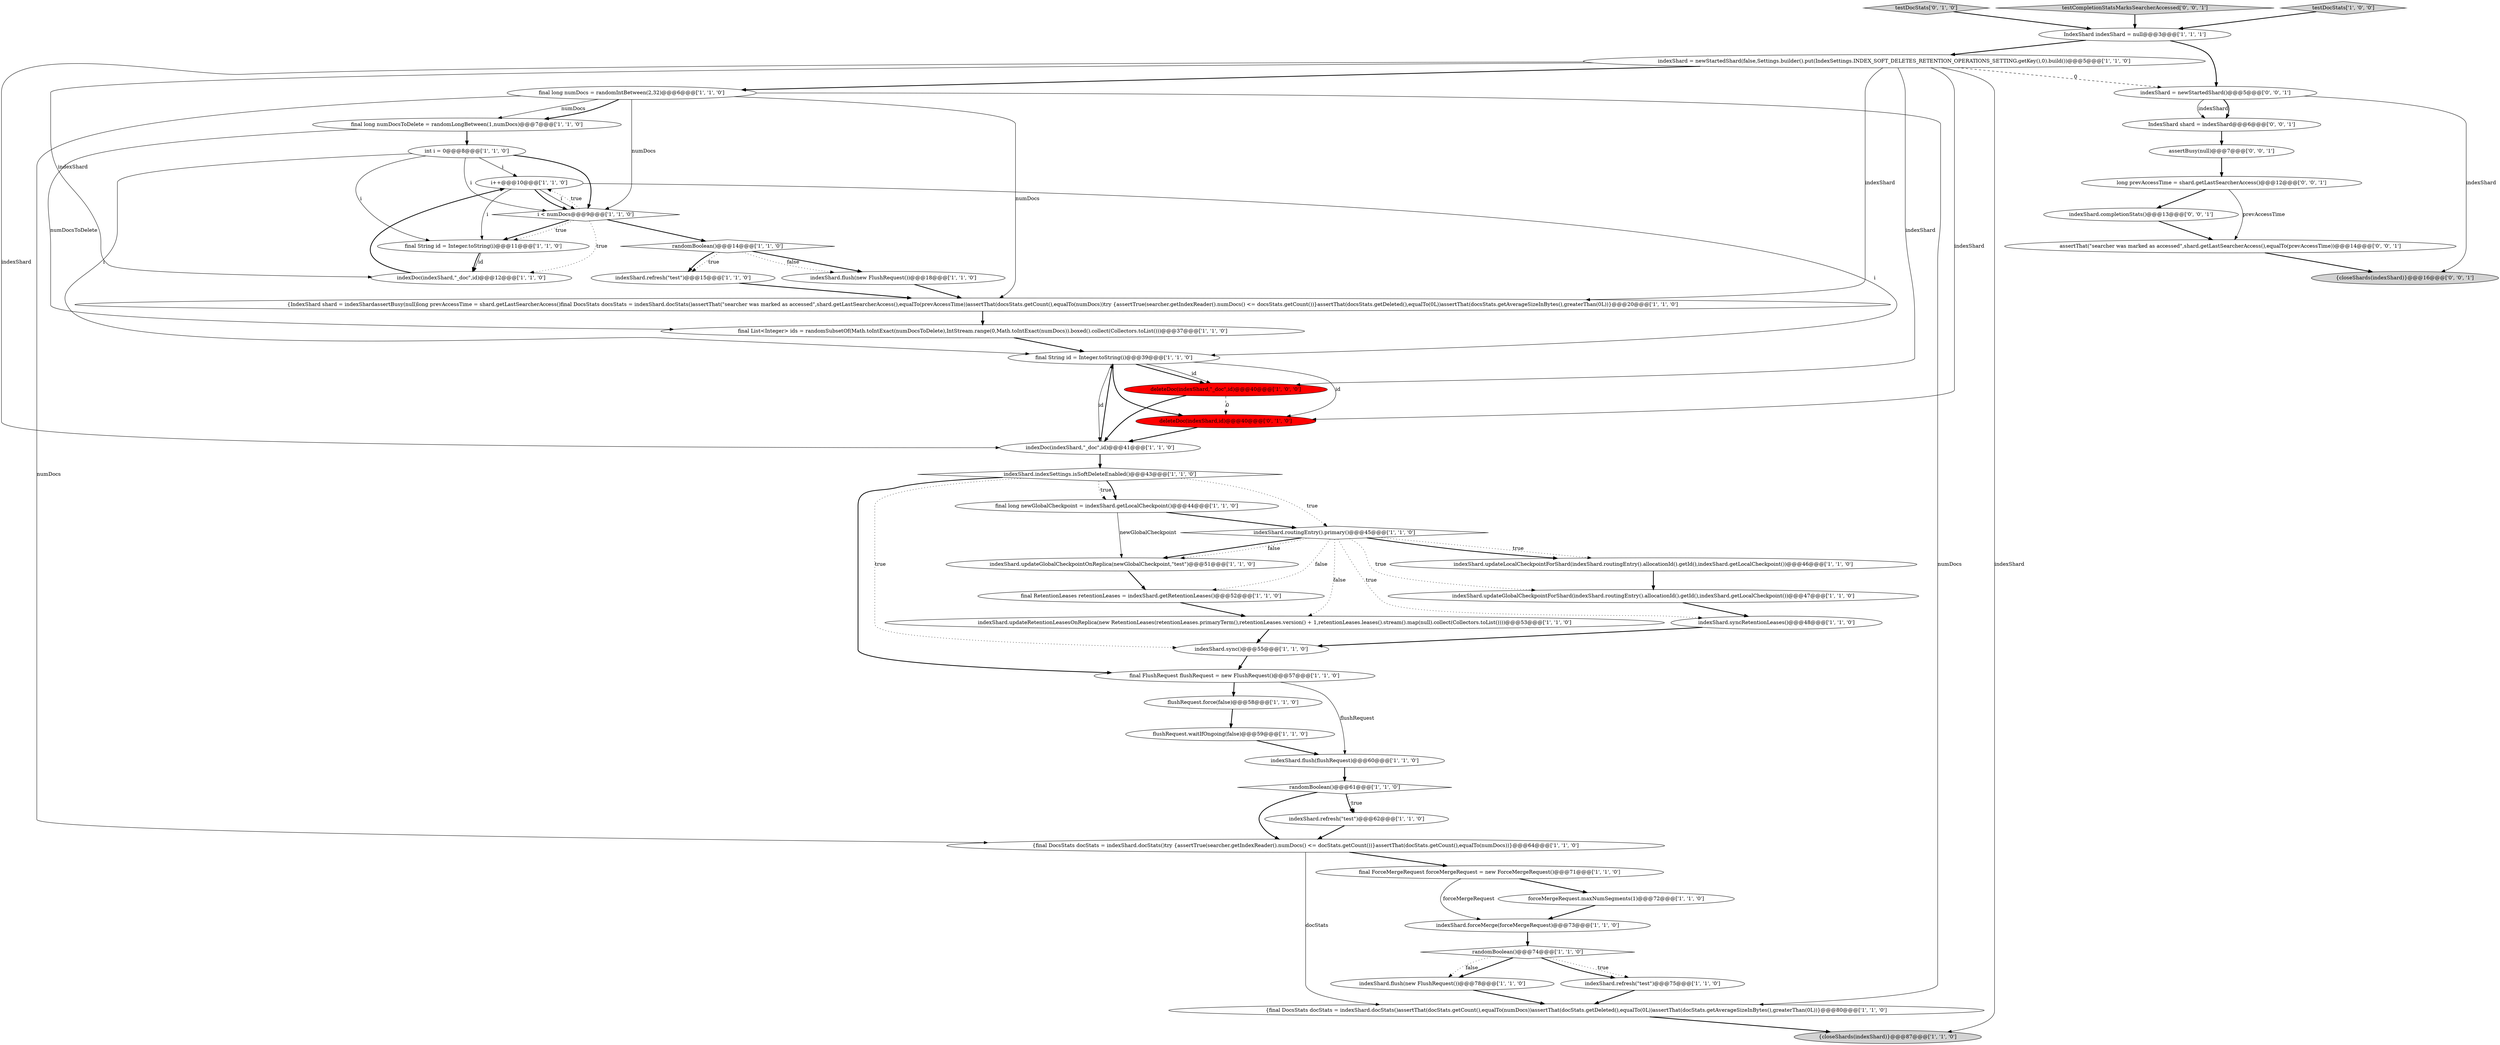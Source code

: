 digraph {
35 [style = filled, label = "indexShard.flush(new FlushRequest())@@@18@@@['1', '1', '0']", fillcolor = white, shape = ellipse image = "AAA0AAABBB1BBB"];
43 [style = filled, label = "testDocStats['0', '1', '0']", fillcolor = lightgray, shape = diamond image = "AAA0AAABBB2BBB"];
2 [style = filled, label = "indexShard = newStartedShard(false,Settings.builder().put(IndexSettings.INDEX_SOFT_DELETES_RETENTION_OPERATIONS_SETTING.getKey(),0).build())@@@5@@@['1', '1', '0']", fillcolor = white, shape = ellipse image = "AAA0AAABBB1BBB"];
12 [style = filled, label = "indexShard.updateLocalCheckpointForShard(indexShard.routingEntry().allocationId().getId(),indexShard.getLocalCheckpoint())@@@46@@@['1', '1', '0']", fillcolor = white, shape = ellipse image = "AAA0AAABBB1BBB"];
22 [style = filled, label = "IndexShard indexShard = null@@@3@@@['1', '1', '1']", fillcolor = white, shape = ellipse image = "AAA0AAABBB1BBB"];
1 [style = filled, label = "{closeShards(indexShard)}@@@87@@@['1', '1', '0']", fillcolor = lightgray, shape = ellipse image = "AAA0AAABBB1BBB"];
29 [style = filled, label = "forceMergeRequest.maxNumSegments(1)@@@72@@@['1', '1', '0']", fillcolor = white, shape = ellipse image = "AAA0AAABBB1BBB"];
16 [style = filled, label = "{final DocsStats docStats = indexShard.docStats()try {assertTrue(searcher.getIndexReader().numDocs() <= docStats.getCount())}assertThat(docStats.getCount(),equalTo(numDocs))}@@@64@@@['1', '1', '0']", fillcolor = white, shape = ellipse image = "AAA0AAABBB1BBB"];
45 [style = filled, label = "indexShard.completionStats()@@@13@@@['0', '0', '1']", fillcolor = white, shape = ellipse image = "AAA0AAABBB3BBB"];
49 [style = filled, label = "assertThat(\"searcher was marked as accessed\",shard.getLastSearcherAccess(),equalTo(prevAccessTime))@@@14@@@['0', '0', '1']", fillcolor = white, shape = ellipse image = "AAA0AAABBB3BBB"];
28 [style = filled, label = "final List<Integer> ids = randomSubsetOf(Math.toIntExact(numDocsToDelete),IntStream.range(0,Math.toIntExact(numDocs)).boxed().collect(Collectors.toList()))@@@37@@@['1', '1', '0']", fillcolor = white, shape = ellipse image = "AAA0AAABBB1BBB"];
48 [style = filled, label = "assertBusy(null)@@@7@@@['0', '0', '1']", fillcolor = white, shape = ellipse image = "AAA0AAABBB3BBB"];
52 [style = filled, label = "testCompletionStatsMarksSearcherAccessed['0', '0', '1']", fillcolor = lightgray, shape = diamond image = "AAA0AAABBB3BBB"];
4 [style = filled, label = "indexDoc(indexShard,\"_doc\",id)@@@41@@@['1', '1', '0']", fillcolor = white, shape = ellipse image = "AAA0AAABBB1BBB"];
24 [style = filled, label = "i++@@@10@@@['1', '1', '0']", fillcolor = white, shape = ellipse image = "AAA0AAABBB1BBB"];
7 [style = filled, label = "final RetentionLeases retentionLeases = indexShard.getRetentionLeases()@@@52@@@['1', '1', '0']", fillcolor = white, shape = ellipse image = "AAA0AAABBB1BBB"];
42 [style = filled, label = "{IndexShard shard = indexShardassertBusy(null)long prevAccessTime = shard.getLastSearcherAccess()final DocsStats docsStats = indexShard.docStats()assertThat(\"searcher was marked as accessed\",shard.getLastSearcherAccess(),equalTo(prevAccessTime))assertThat(docsStats.getCount(),equalTo(numDocs))try {assertTrue(searcher.getIndexReader().numDocs() <= docsStats.getCount())}assertThat(docsStats.getDeleted(),equalTo(0L))assertThat(docsStats.getAverageSizeInBytes(),greaterThan(0L))}@@@20@@@['1', '1', '0']", fillcolor = white, shape = ellipse image = "AAA0AAABBB1BBB"];
41 [style = filled, label = "indexShard.updateGlobalCheckpointOnReplica(newGlobalCheckpoint,\"test\")@@@51@@@['1', '1', '0']", fillcolor = white, shape = ellipse image = "AAA0AAABBB1BBB"];
30 [style = filled, label = "indexShard.refresh(\"test\")@@@15@@@['1', '1', '0']", fillcolor = white, shape = ellipse image = "AAA0AAABBB1BBB"];
10 [style = filled, label = "indexShard.flush(flushRequest)@@@60@@@['1', '1', '0']", fillcolor = white, shape = ellipse image = "AAA0AAABBB1BBB"];
44 [style = filled, label = "deleteDoc(indexShard,id)@@@40@@@['0', '1', '0']", fillcolor = red, shape = ellipse image = "AAA1AAABBB2BBB"];
5 [style = filled, label = "indexShard.forceMerge(forceMergeRequest)@@@73@@@['1', '1', '0']", fillcolor = white, shape = ellipse image = "AAA0AAABBB1BBB"];
23 [style = filled, label = "indexShard.indexSettings.isSoftDeleteEnabled()@@@43@@@['1', '1', '0']", fillcolor = white, shape = diamond image = "AAA0AAABBB1BBB"];
36 [style = filled, label = "final FlushRequest flushRequest = new FlushRequest()@@@57@@@['1', '1', '0']", fillcolor = white, shape = ellipse image = "AAA0AAABBB1BBB"];
46 [style = filled, label = "IndexShard shard = indexShard@@@6@@@['0', '0', '1']", fillcolor = white, shape = ellipse image = "AAA0AAABBB3BBB"];
15 [style = filled, label = "final String id = Integer.toString(i)@@@39@@@['1', '1', '0']", fillcolor = white, shape = ellipse image = "AAA0AAABBB1BBB"];
27 [style = filled, label = "indexShard.refresh(\"test\")@@@75@@@['1', '1', '0']", fillcolor = white, shape = ellipse image = "AAA0AAABBB1BBB"];
38 [style = filled, label = "indexShard.flush(new FlushRequest())@@@78@@@['1', '1', '0']", fillcolor = white, shape = ellipse image = "AAA0AAABBB1BBB"];
11 [style = filled, label = "indexShard.updateRetentionLeasesOnReplica(new RetentionLeases(retentionLeases.primaryTerm(),retentionLeases.version() + 1,retentionLeases.leases().stream().map(null).collect(Collectors.toList())))@@@53@@@['1', '1', '0']", fillcolor = white, shape = ellipse image = "AAA0AAABBB1BBB"];
32 [style = filled, label = "final String id = Integer.toString(i)@@@11@@@['1', '1', '0']", fillcolor = white, shape = ellipse image = "AAA0AAABBB1BBB"];
21 [style = filled, label = "randomBoolean()@@@74@@@['1', '1', '0']", fillcolor = white, shape = diamond image = "AAA0AAABBB1BBB"];
20 [style = filled, label = "indexShard.sync()@@@55@@@['1', '1', '0']", fillcolor = white, shape = ellipse image = "AAA0AAABBB1BBB"];
25 [style = filled, label = "testDocStats['1', '0', '0']", fillcolor = lightgray, shape = diamond image = "AAA0AAABBB1BBB"];
13 [style = filled, label = "int i = 0@@@8@@@['1', '1', '0']", fillcolor = white, shape = ellipse image = "AAA0AAABBB1BBB"];
50 [style = filled, label = "indexShard = newStartedShard()@@@5@@@['0', '0', '1']", fillcolor = white, shape = ellipse image = "AAA0AAABBB3BBB"];
39 [style = filled, label = "final long numDocsToDelete = randomLongBetween(1,numDocs)@@@7@@@['1', '1', '0']", fillcolor = white, shape = ellipse image = "AAA0AAABBB1BBB"];
26 [style = filled, label = "flushRequest.waitIfOngoing(false)@@@59@@@['1', '1', '0']", fillcolor = white, shape = ellipse image = "AAA0AAABBB1BBB"];
33 [style = filled, label = "indexShard.syncRetentionLeases()@@@48@@@['1', '1', '0']", fillcolor = white, shape = ellipse image = "AAA0AAABBB1BBB"];
17 [style = filled, label = "deleteDoc(indexShard,\"_doc\",id)@@@40@@@['1', '0', '0']", fillcolor = red, shape = ellipse image = "AAA1AAABBB1BBB"];
6 [style = filled, label = "randomBoolean()@@@14@@@['1', '1', '0']", fillcolor = white, shape = diamond image = "AAA0AAABBB1BBB"];
18 [style = filled, label = "final long newGlobalCheckpoint = indexShard.getLocalCheckpoint()@@@44@@@['1', '1', '0']", fillcolor = white, shape = ellipse image = "AAA0AAABBB1BBB"];
37 [style = filled, label = "final long numDocs = randomIntBetween(2,32)@@@6@@@['1', '1', '0']", fillcolor = white, shape = ellipse image = "AAA0AAABBB1BBB"];
9 [style = filled, label = "indexDoc(indexShard,\"_doc\",id)@@@12@@@['1', '1', '0']", fillcolor = white, shape = ellipse image = "AAA0AAABBB1BBB"];
34 [style = filled, label = "i < numDocs@@@9@@@['1', '1', '0']", fillcolor = white, shape = diamond image = "AAA0AAABBB1BBB"];
8 [style = filled, label = "final ForceMergeRequest forceMergeRequest = new ForceMergeRequest()@@@71@@@['1', '1', '0']", fillcolor = white, shape = ellipse image = "AAA0AAABBB1BBB"];
3 [style = filled, label = "randomBoolean()@@@61@@@['1', '1', '0']", fillcolor = white, shape = diamond image = "AAA0AAABBB1BBB"];
47 [style = filled, label = "long prevAccessTime = shard.getLastSearcherAccess()@@@12@@@['0', '0', '1']", fillcolor = white, shape = ellipse image = "AAA0AAABBB3BBB"];
31 [style = filled, label = "{final DocsStats docStats = indexShard.docStats()assertThat(docStats.getCount(),equalTo(numDocs))assertThat(docStats.getDeleted(),equalTo(0L))assertThat(docStats.getAverageSizeInBytes(),greaterThan(0L))}@@@80@@@['1', '1', '0']", fillcolor = white, shape = ellipse image = "AAA0AAABBB1BBB"];
40 [style = filled, label = "indexShard.refresh(\"test\")@@@62@@@['1', '1', '0']", fillcolor = white, shape = ellipse image = "AAA0AAABBB1BBB"];
14 [style = filled, label = "flushRequest.force(false)@@@58@@@['1', '1', '0']", fillcolor = white, shape = ellipse image = "AAA0AAABBB1BBB"];
0 [style = filled, label = "indexShard.routingEntry().primary()@@@45@@@['1', '1', '0']", fillcolor = white, shape = diamond image = "AAA0AAABBB1BBB"];
51 [style = filled, label = "{closeShards(indexShard)}@@@16@@@['0', '0', '1']", fillcolor = lightgray, shape = ellipse image = "AAA0AAABBB3BBB"];
19 [style = filled, label = "indexShard.updateGlobalCheckpointForShard(indexShard.routingEntry().allocationId().getId(),indexShard.getLocalCheckpoint())@@@47@@@['1', '1', '0']", fillcolor = white, shape = ellipse image = "AAA0AAABBB1BBB"];
0->12 [style = dotted, label="true"];
29->5 [style = bold, label=""];
6->35 [style = bold, label=""];
25->22 [style = bold, label=""];
26->10 [style = bold, label=""];
0->19 [style = dotted, label="true"];
4->15 [style = bold, label=""];
2->42 [style = solid, label="indexShard"];
15->4 [style = solid, label="id"];
15->44 [style = solid, label="id"];
24->34 [style = bold, label=""];
49->51 [style = bold, label=""];
21->27 [style = dotted, label="true"];
34->9 [style = dotted, label="true"];
31->1 [style = bold, label=""];
38->31 [style = bold, label=""];
3->16 [style = bold, label=""];
46->48 [style = bold, label=""];
3->40 [style = dotted, label="true"];
39->28 [style = solid, label="numDocsToDelete"];
21->38 [style = bold, label=""];
15->17 [style = bold, label=""];
37->16 [style = solid, label="numDocs"];
40->16 [style = bold, label=""];
23->18 [style = dotted, label="true"];
0->7 [style = dotted, label="false"];
2->17 [style = solid, label="indexShard"];
18->41 [style = solid, label="newGlobalCheckpoint"];
34->32 [style = bold, label=""];
23->36 [style = bold, label=""];
9->24 [style = bold, label=""];
18->0 [style = bold, label=""];
13->34 [style = bold, label=""];
7->11 [style = bold, label=""];
16->31 [style = solid, label="docStats"];
13->32 [style = solid, label="i"];
50->46 [style = solid, label="indexShard"];
2->44 [style = solid, label="indexShard"];
30->42 [style = bold, label=""];
22->50 [style = bold, label=""];
27->31 [style = bold, label=""];
2->50 [style = dashed, label="0"];
36->14 [style = bold, label=""];
5->21 [style = bold, label=""];
44->4 [style = bold, label=""];
13->15 [style = solid, label="i"];
43->22 [style = bold, label=""];
2->9 [style = solid, label="indexShard"];
37->34 [style = solid, label="numDocs"];
24->34 [style = solid, label="i"];
4->23 [style = bold, label=""];
19->33 [style = bold, label=""];
36->10 [style = solid, label="flushRequest"];
22->2 [style = bold, label=""];
24->15 [style = solid, label="i"];
34->24 [style = dotted, label="true"];
16->8 [style = bold, label=""];
21->27 [style = bold, label=""];
39->13 [style = bold, label=""];
35->42 [style = bold, label=""];
37->42 [style = solid, label="numDocs"];
0->12 [style = bold, label=""];
15->44 [style = bold, label=""];
50->51 [style = solid, label="indexShard"];
52->22 [style = bold, label=""];
0->41 [style = bold, label=""];
2->1 [style = solid, label="indexShard"];
32->9 [style = bold, label=""];
23->20 [style = dotted, label="true"];
24->32 [style = solid, label="i"];
32->9 [style = solid, label="id"];
0->11 [style = dotted, label="false"];
21->38 [style = dotted, label="false"];
37->39 [style = solid, label="numDocs"];
13->24 [style = solid, label="i"];
37->31 [style = solid, label="numDocs"];
47->45 [style = bold, label=""];
8->5 [style = solid, label="forceMergeRequest"];
42->28 [style = bold, label=""];
23->18 [style = bold, label=""];
37->39 [style = bold, label=""];
20->36 [style = bold, label=""];
17->4 [style = bold, label=""];
23->0 [style = dotted, label="true"];
15->17 [style = solid, label="id"];
34->32 [style = dotted, label="true"];
11->20 [style = bold, label=""];
6->30 [style = dotted, label="true"];
47->49 [style = solid, label="prevAccessTime"];
28->15 [style = bold, label=""];
33->20 [style = bold, label=""];
41->7 [style = bold, label=""];
3->40 [style = bold, label=""];
50->46 [style = bold, label=""];
45->49 [style = bold, label=""];
0->33 [style = dotted, label="true"];
0->41 [style = dotted, label="false"];
10->3 [style = bold, label=""];
2->4 [style = solid, label="indexShard"];
14->26 [style = bold, label=""];
17->44 [style = dashed, label="0"];
48->47 [style = bold, label=""];
34->6 [style = bold, label=""];
6->35 [style = dotted, label="false"];
2->37 [style = bold, label=""];
12->19 [style = bold, label=""];
8->29 [style = bold, label=""];
13->34 [style = solid, label="i"];
6->30 [style = bold, label=""];
}
